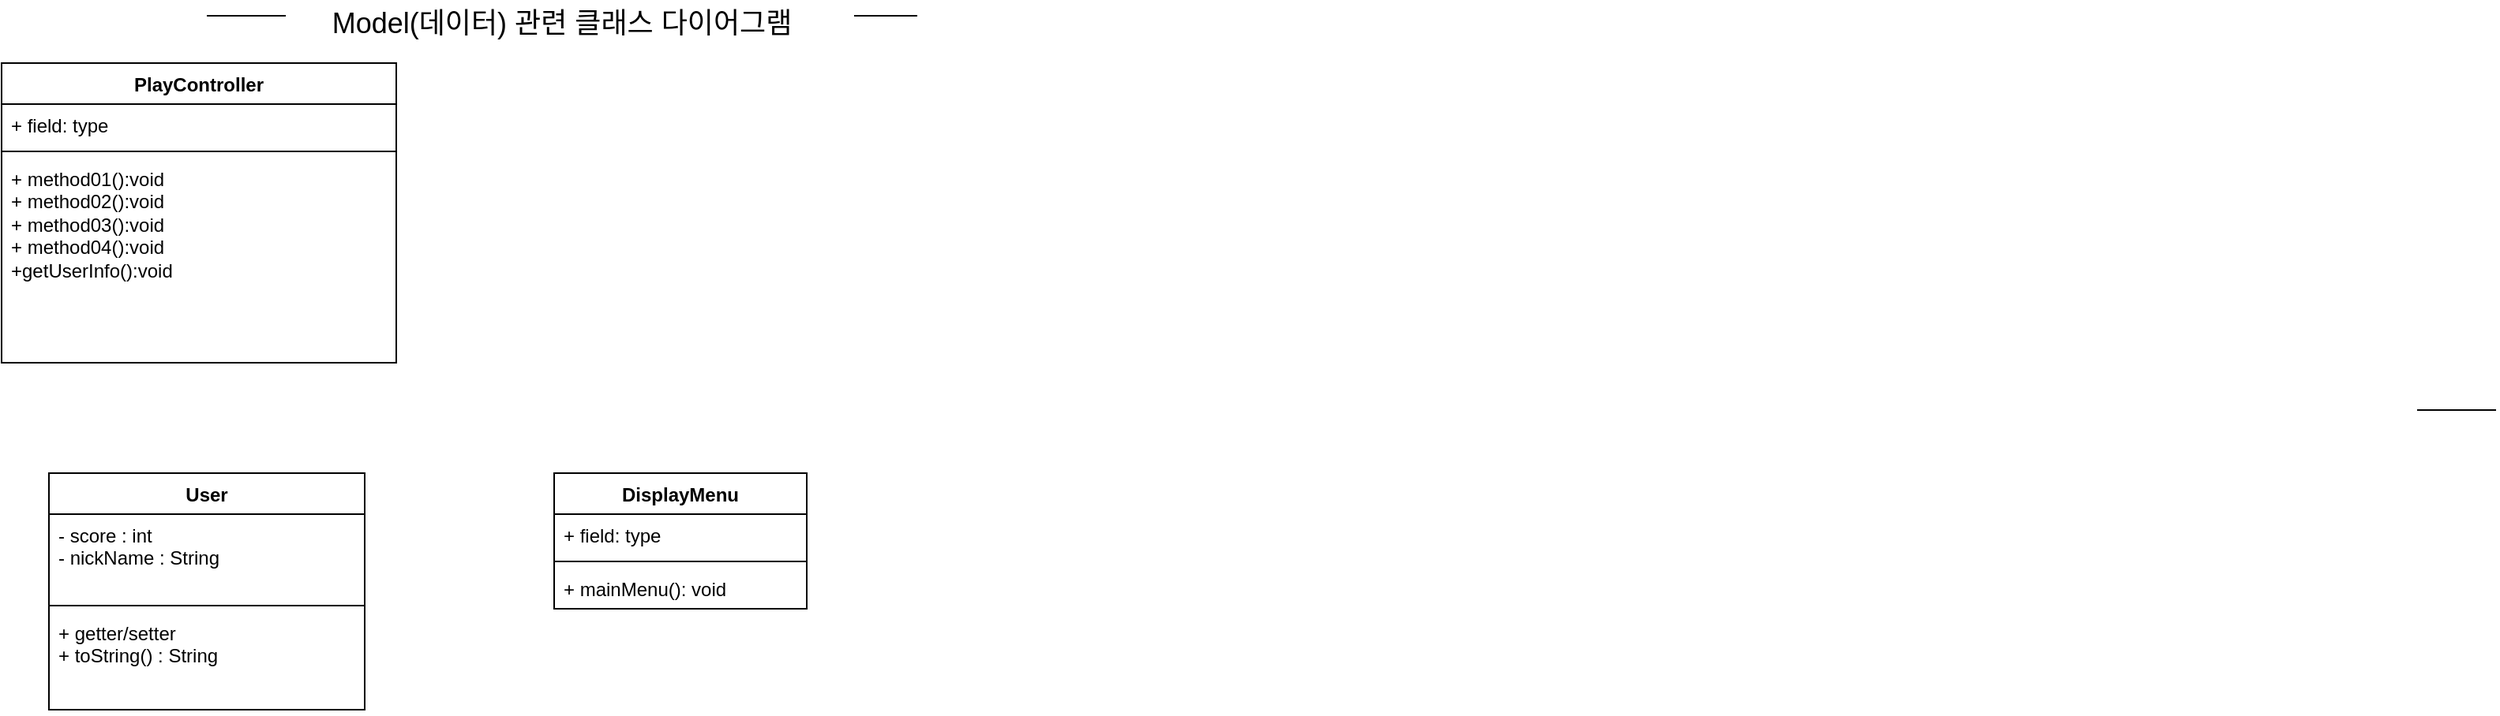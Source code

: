 <mxfile version="23.0.2" type="github">
  <diagram id="C5RBs43oDa-KdzZeNtuy" name="Page-1">
    <mxGraphModel dx="1434" dy="780" grid="1" gridSize="10" guides="1" tooltips="1" connect="1" arrows="1" fold="1" page="1" pageScale="1" pageWidth="827" pageHeight="1169" math="0" shadow="0">
      <root>
        <mxCell id="WIyWlLk6GJQsqaUBKTNV-0" />
        <mxCell id="WIyWlLk6GJQsqaUBKTNV-1" parent="WIyWlLk6GJQsqaUBKTNV-0" />
        <mxCell id="mYzIX-gx97QSi5rdF0W--0" value="" style="endArrow=none;html=1;rounded=0;" edge="1" parent="WIyWlLk6GJQsqaUBKTNV-1">
          <mxGeometry width="50" height="50" relative="1" as="geometry">
            <mxPoint x="220" y="60" as="sourcePoint" />
            <mxPoint x="250" y="60" as="targetPoint" />
            <Array as="points">
              <mxPoint x="200" y="60" />
              <mxPoint x="210" y="60" />
            </Array>
          </mxGeometry>
        </mxCell>
        <mxCell id="mYzIX-gx97QSi5rdF0W--1" value="" style="endArrow=none;html=1;rounded=0;" edge="1" parent="WIyWlLk6GJQsqaUBKTNV-1">
          <mxGeometry width="50" height="50" relative="1" as="geometry">
            <mxPoint x="1600" y="310" as="sourcePoint" />
            <mxPoint x="1650" y="310" as="targetPoint" />
          </mxGeometry>
        </mxCell>
        <mxCell id="mYzIX-gx97QSi5rdF0W--2" value="" style="endArrow=none;html=1;rounded=0;" edge="1" parent="WIyWlLk6GJQsqaUBKTNV-1">
          <mxGeometry width="50" height="50" relative="1" as="geometry">
            <mxPoint x="610" y="60" as="sourcePoint" />
            <mxPoint x="650" y="60" as="targetPoint" />
          </mxGeometry>
        </mxCell>
        <mxCell id="mYzIX-gx97QSi5rdF0W--4" style="edgeStyle=orthogonalEdgeStyle;rounded=0;orthogonalLoop=1;jettySize=auto;html=1;exitX=0;exitY=0.25;exitDx=0;exitDy=0;" edge="1" parent="WIyWlLk6GJQsqaUBKTNV-1" source="mYzIX-gx97QSi5rdF0W--3">
          <mxGeometry relative="1" as="geometry">
            <mxPoint x="250" y="58" as="targetPoint" />
          </mxGeometry>
        </mxCell>
        <mxCell id="mYzIX-gx97QSi5rdF0W--3" value="&lt;font style=&quot;font-size: 18px;&quot;&gt;Model(데이터) 관련 클래스 다이어그램&lt;/font&gt;" style="text;html=1;strokeColor=none;fillColor=none;align=center;verticalAlign=middle;whiteSpace=wrap;rounded=0;" vertex="1" parent="WIyWlLk6GJQsqaUBKTNV-1">
          <mxGeometry x="250" y="50" width="350" height="30" as="geometry" />
        </mxCell>
        <mxCell id="mYzIX-gx97QSi5rdF0W--8" value="PlayController" style="swimlane;fontStyle=1;align=center;verticalAlign=top;childLayout=stackLayout;horizontal=1;startSize=26;horizontalStack=0;resizeParent=1;resizeParentMax=0;resizeLast=0;collapsible=1;marginBottom=0;whiteSpace=wrap;html=1;" vertex="1" parent="WIyWlLk6GJQsqaUBKTNV-1">
          <mxGeometry x="70" y="90" width="250" height="190" as="geometry" />
        </mxCell>
        <mxCell id="mYzIX-gx97QSi5rdF0W--9" value="+ field: type" style="text;strokeColor=none;fillColor=none;align=left;verticalAlign=top;spacingLeft=4;spacingRight=4;overflow=hidden;rotatable=0;points=[[0,0.5],[1,0.5]];portConstraint=eastwest;whiteSpace=wrap;html=1;" vertex="1" parent="mYzIX-gx97QSi5rdF0W--8">
          <mxGeometry y="26" width="250" height="26" as="geometry" />
        </mxCell>
        <mxCell id="mYzIX-gx97QSi5rdF0W--10" value="" style="line;strokeWidth=1;fillColor=none;align=left;verticalAlign=middle;spacingTop=-1;spacingLeft=3;spacingRight=3;rotatable=0;labelPosition=right;points=[];portConstraint=eastwest;strokeColor=inherit;" vertex="1" parent="mYzIX-gx97QSi5rdF0W--8">
          <mxGeometry y="52" width="250" height="8" as="geometry" />
        </mxCell>
        <mxCell id="mYzIX-gx97QSi5rdF0W--11" value="&lt;div&gt;&lt;span style=&quot;&quot;&gt;+ method01():void&lt;/span&gt;&lt;/div&gt;&lt;div&gt;&lt;span style=&quot;&quot;&gt;+ method02():void&amp;nbsp;&lt;/span&gt;&lt;/div&gt;&lt;div&gt;&lt;span style=&quot;&quot;&gt;+ method03():void&amp;nbsp;&lt;/span&gt;&lt;/div&gt;&lt;div&gt;&lt;span style=&quot;&quot;&gt;+ method04():void&lt;/span&gt;&lt;/div&gt;+getUserInfo():void" style="text;strokeColor=none;fillColor=none;align=left;verticalAlign=top;spacingLeft=4;spacingRight=4;overflow=hidden;rotatable=0;points=[[0,0.5],[1,0.5]];portConstraint=eastwest;whiteSpace=wrap;html=1;" vertex="1" parent="mYzIX-gx97QSi5rdF0W--8">
          <mxGeometry y="60" width="250" height="130" as="geometry" />
        </mxCell>
        <mxCell id="mYzIX-gx97QSi5rdF0W--12" value="User" style="swimlane;fontStyle=1;align=center;verticalAlign=top;childLayout=stackLayout;horizontal=1;startSize=26;horizontalStack=0;resizeParent=1;resizeParentMax=0;resizeLast=0;collapsible=1;marginBottom=0;whiteSpace=wrap;html=1;" vertex="1" parent="WIyWlLk6GJQsqaUBKTNV-1">
          <mxGeometry x="100" y="350" width="200" height="150" as="geometry" />
        </mxCell>
        <mxCell id="mYzIX-gx97QSi5rdF0W--13" value="- score : int&lt;br&gt;- nickName : String" style="text;strokeColor=none;fillColor=none;align=left;verticalAlign=top;spacingLeft=4;spacingRight=4;overflow=hidden;rotatable=0;points=[[0,0.5],[1,0.5]];portConstraint=eastwest;whiteSpace=wrap;html=1;" vertex="1" parent="mYzIX-gx97QSi5rdF0W--12">
          <mxGeometry y="26" width="200" height="54" as="geometry" />
        </mxCell>
        <mxCell id="mYzIX-gx97QSi5rdF0W--14" value="" style="line;strokeWidth=1;fillColor=none;align=left;verticalAlign=middle;spacingTop=-1;spacingLeft=3;spacingRight=3;rotatable=0;labelPosition=right;points=[];portConstraint=eastwest;strokeColor=inherit;" vertex="1" parent="mYzIX-gx97QSi5rdF0W--12">
          <mxGeometry y="80" width="200" height="8" as="geometry" />
        </mxCell>
        <mxCell id="mYzIX-gx97QSi5rdF0W--15" value="+ getter/setter&lt;br&gt;+ toString() : String" style="text;strokeColor=none;fillColor=none;align=left;verticalAlign=top;spacingLeft=4;spacingRight=4;overflow=hidden;rotatable=0;points=[[0,0.5],[1,0.5]];portConstraint=eastwest;whiteSpace=wrap;html=1;" vertex="1" parent="mYzIX-gx97QSi5rdF0W--12">
          <mxGeometry y="88" width="200" height="62" as="geometry" />
        </mxCell>
        <mxCell id="mYzIX-gx97QSi5rdF0W--16" value="DisplayMenu&lt;br&gt;" style="swimlane;fontStyle=1;align=center;verticalAlign=top;childLayout=stackLayout;horizontal=1;startSize=26;horizontalStack=0;resizeParent=1;resizeParentMax=0;resizeLast=0;collapsible=1;marginBottom=0;whiteSpace=wrap;html=1;" vertex="1" parent="WIyWlLk6GJQsqaUBKTNV-1">
          <mxGeometry x="420" y="350" width="160" height="86" as="geometry" />
        </mxCell>
        <mxCell id="mYzIX-gx97QSi5rdF0W--17" value="+ field: type" style="text;strokeColor=none;fillColor=none;align=left;verticalAlign=top;spacingLeft=4;spacingRight=4;overflow=hidden;rotatable=0;points=[[0,0.5],[1,0.5]];portConstraint=eastwest;whiteSpace=wrap;html=1;" vertex="1" parent="mYzIX-gx97QSi5rdF0W--16">
          <mxGeometry y="26" width="160" height="26" as="geometry" />
        </mxCell>
        <mxCell id="mYzIX-gx97QSi5rdF0W--18" value="" style="line;strokeWidth=1;fillColor=none;align=left;verticalAlign=middle;spacingTop=-1;spacingLeft=3;spacingRight=3;rotatable=0;labelPosition=right;points=[];portConstraint=eastwest;strokeColor=inherit;" vertex="1" parent="mYzIX-gx97QSi5rdF0W--16">
          <mxGeometry y="52" width="160" height="8" as="geometry" />
        </mxCell>
        <mxCell id="mYzIX-gx97QSi5rdF0W--19" value="+ mainMenu(): void" style="text;strokeColor=none;fillColor=none;align=left;verticalAlign=top;spacingLeft=4;spacingRight=4;overflow=hidden;rotatable=0;points=[[0,0.5],[1,0.5]];portConstraint=eastwest;whiteSpace=wrap;html=1;" vertex="1" parent="mYzIX-gx97QSi5rdF0W--16">
          <mxGeometry y="60" width="160" height="26" as="geometry" />
        </mxCell>
      </root>
    </mxGraphModel>
  </diagram>
</mxfile>
